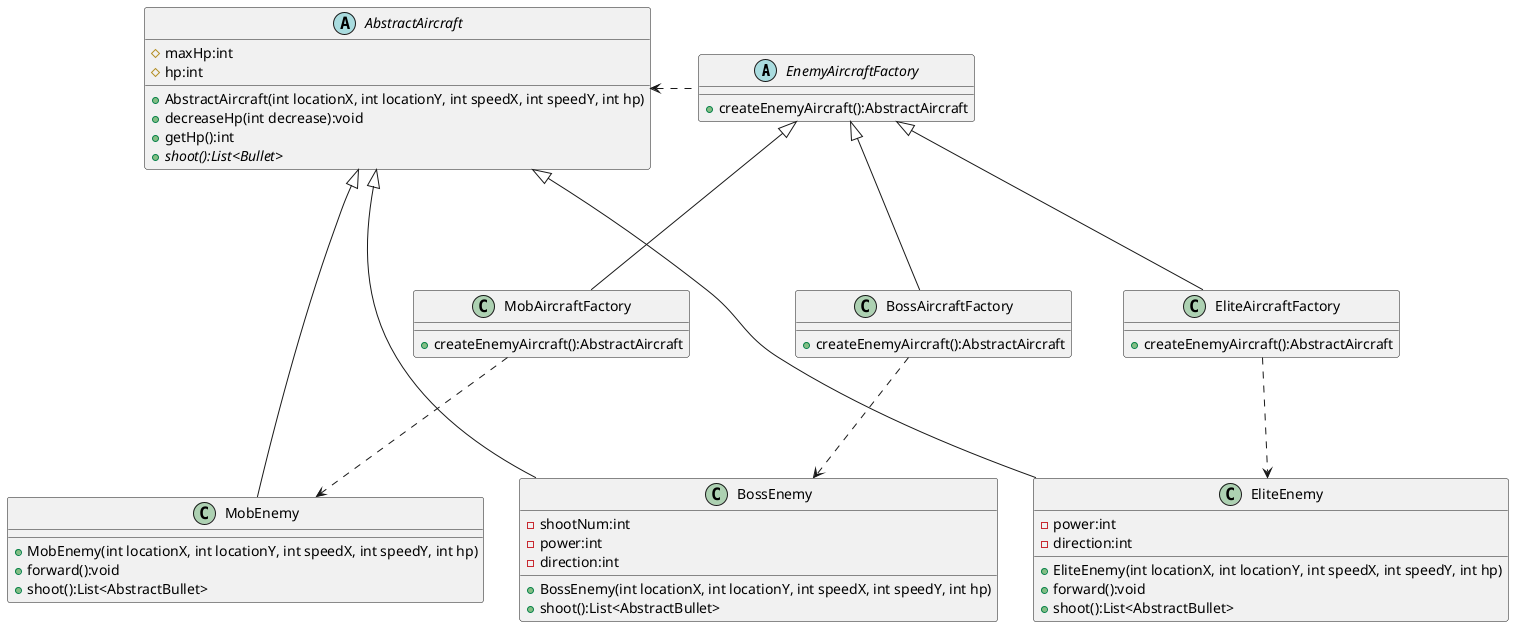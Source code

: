 @startuml
'https://plantuml.com/class-diagram


Abstract class EnemyAircraftFactory{
    + createEnemyAircraft():AbstractAircraft
}
EnemyAircraftFactory..left.>AbstractAircraft
abstract class AbstractAircraft
{
	# maxHp:int
    # hp:int
    + AbstractAircraft(int locationX, int locationY, int speedX, int speedY, int hp)
    + decreaseHp(int decrease):void
    + getHp():int
    + {abstract} shoot():List<Bullet>
 }




class MobAircraftFactory{
    + createEnemyAircraft():AbstractAircraft
}
class EliteAircraftFactory{
    + createEnemyAircraft():AbstractAircraft
}

class BossAircraftFactory{
    + createEnemyAircraft():AbstractAircraft
}
EnemyAircraftFactory <|--- MobAircraftFactory
EnemyAircraftFactory <|--- EliteAircraftFactory
EnemyAircraftFactory <|--- BossAircraftFactory

MobAircraftFactory ...> MobEnemy
EliteAircraftFactory ...> EliteEnemy
BossAircraftFactory ...> BossEnemy

AbstractAircraft <|-- MobEnemy
AbstractAircraft <|-- EliteEnemy
AbstractAircraft <|-- BossEnemy


class MobEnemy{
    + MobEnemy(int locationX, int locationY, int speedX, int speedY, int hp)
    + forward():void
    + shoot():List<AbstractBullet>
}

class EliteEnemy {
    - power:int
    - direction:int
    + EliteEnemy(int locationX, int locationY, int speedX, int speedY, int hp)
    + forward():void
    + shoot():List<AbstractBullet>
}

class BossEnemy {
    - shootNum:int
    - power:int
    - direction:int
    + BossEnemy(int locationX, int locationY, int speedX, int speedY, int hp)
    + shoot():List<AbstractBullet>
}

@enduml
